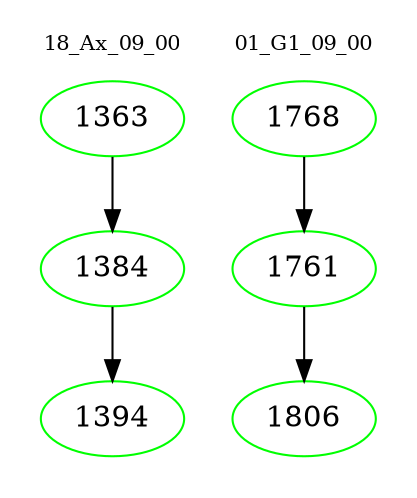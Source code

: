 digraph{
subgraph cluster_0 {
color = white
label = "18_Ax_09_00";
fontsize=10;
T0_1363 [label="1363", color="green"]
T0_1363 -> T0_1384 [color="black"]
T0_1384 [label="1384", color="green"]
T0_1384 -> T0_1394 [color="black"]
T0_1394 [label="1394", color="green"]
}
subgraph cluster_1 {
color = white
label = "01_G1_09_00";
fontsize=10;
T1_1768 [label="1768", color="green"]
T1_1768 -> T1_1761 [color="black"]
T1_1761 [label="1761", color="green"]
T1_1761 -> T1_1806 [color="black"]
T1_1806 [label="1806", color="green"]
}
}

